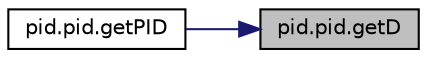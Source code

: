 digraph "pid.pid.getD"
{
 // LATEX_PDF_SIZE
  edge [fontname="Helvetica",fontsize="10",labelfontname="Helvetica",labelfontsize="10"];
  node [fontname="Helvetica",fontsize="10",shape=record];
  rankdir="RL";
  Node1 [label="pid.pid.getD",height=0.2,width=0.4,color="black", fillcolor="grey75", style="filled", fontcolor="black",tooltip=" "];
  Node1 -> Node2 [dir="back",color="midnightblue",fontsize="10",style="solid",fontname="Helvetica"];
  Node2 [label="pid.pid.getPID",height=0.2,width=0.4,color="black", fillcolor="white", style="filled",URL="$classpid_1_1pid.html#aed5d7f1421f91ba9f0f14b03cd3ebdf9",tooltip=" "];
}
